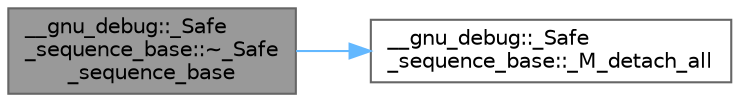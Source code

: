 digraph "__gnu_debug::_Safe_sequence_base::~_Safe_sequence_base"
{
 // LATEX_PDF_SIZE
  bgcolor="transparent";
  edge [fontname=Helvetica,fontsize=10,labelfontname=Helvetica,labelfontsize=10];
  node [fontname=Helvetica,fontsize=10,shape=box,height=0.2,width=0.4];
  rankdir="LR";
  Node1 [id="Node000001",label="__gnu_debug::_Safe\l_sequence_base::~_Safe\l_sequence_base",height=0.2,width=0.4,color="gray40", fillcolor="grey60", style="filled", fontcolor="black",tooltip=" "];
  Node1 -> Node2 [id="edge3_Node000001_Node000002",color="steelblue1",style="solid",tooltip=" "];
  Node2 [id="Node000002",label="__gnu_debug::_Safe\l_sequence_base::_M_detach_all",height=0.2,width=0.4,color="grey40", fillcolor="white", style="filled",URL="$class____gnu__debug_1_1___safe__sequence__base.html#acebac46f833f903deb7c094fc26cbea1",tooltip=" "];
}
